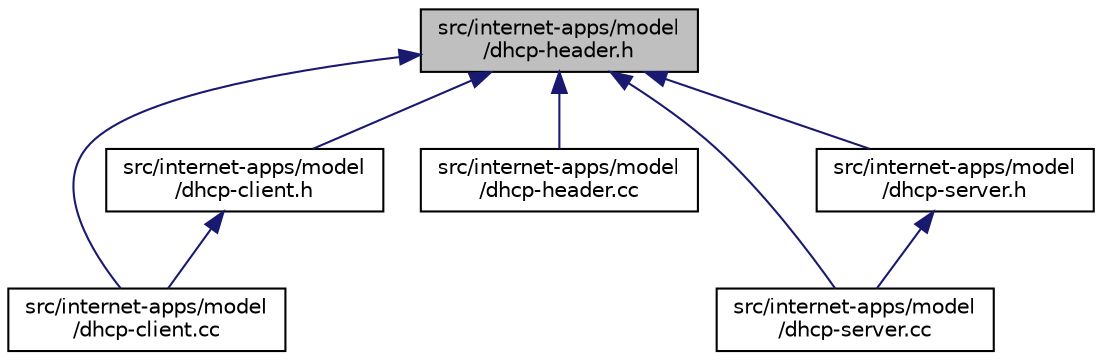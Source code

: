 digraph "src/internet-apps/model/dhcp-header.h"
{
 // LATEX_PDF_SIZE
  edge [fontname="Helvetica",fontsize="10",labelfontname="Helvetica",labelfontsize="10"];
  node [fontname="Helvetica",fontsize="10",shape=record];
  Node1 [label="src/internet-apps/model\l/dhcp-header.h",height=0.2,width=0.4,color="black", fillcolor="grey75", style="filled", fontcolor="black",tooltip=" "];
  Node1 -> Node2 [dir="back",color="midnightblue",fontsize="10",style="solid",fontname="Helvetica"];
  Node2 [label="src/internet-apps/model\l/dhcp-client.cc",height=0.2,width=0.4,color="black", fillcolor="white", style="filled",URL="$dhcp-client_8cc.html",tooltip=" "];
  Node1 -> Node3 [dir="back",color="midnightblue",fontsize="10",style="solid",fontname="Helvetica"];
  Node3 [label="src/internet-apps/model\l/dhcp-client.h",height=0.2,width=0.4,color="black", fillcolor="white", style="filled",URL="$dhcp-client_8h.html",tooltip=" "];
  Node3 -> Node2 [dir="back",color="midnightblue",fontsize="10",style="solid",fontname="Helvetica"];
  Node1 -> Node4 [dir="back",color="midnightblue",fontsize="10",style="solid",fontname="Helvetica"];
  Node4 [label="src/internet-apps/model\l/dhcp-header.cc",height=0.2,width=0.4,color="black", fillcolor="white", style="filled",URL="$dhcp-header_8cc.html",tooltip=" "];
  Node1 -> Node5 [dir="back",color="midnightblue",fontsize="10",style="solid",fontname="Helvetica"];
  Node5 [label="src/internet-apps/model\l/dhcp-server.cc",height=0.2,width=0.4,color="black", fillcolor="white", style="filled",URL="$dhcp-server_8cc.html",tooltip=" "];
  Node1 -> Node6 [dir="back",color="midnightblue",fontsize="10",style="solid",fontname="Helvetica"];
  Node6 [label="src/internet-apps/model\l/dhcp-server.h",height=0.2,width=0.4,color="black", fillcolor="white", style="filled",URL="$dhcp-server_8h.html",tooltip=" "];
  Node6 -> Node5 [dir="back",color="midnightblue",fontsize="10",style="solid",fontname="Helvetica"];
}
